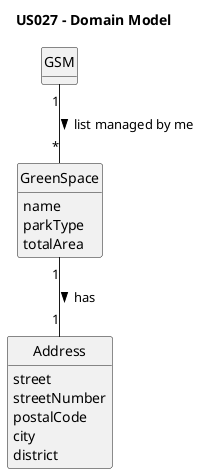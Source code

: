 @startuml
skinparam monochrome true
skinparam packageStyle rectangle
skinparam shadowing false

'left to right direction

skinparam classAttributeIconSize 0

hide circle
hide methods

title US027 - Domain Model

class GSM{
}

class GreenSpace {
  name
  parkType
  totalArea
}

class Address{
    street
    streetNumber
    postalCode
    city
    district
}

GSM "1" -- "*" GreenSpace : "list managed by me >"
GreenSpace "1" -- "1" Address : "has >"

@enduml